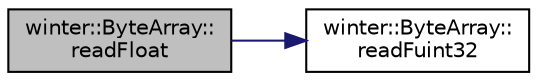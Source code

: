 digraph "winter::ByteArray::readFloat"
{
 // LATEX_PDF_SIZE
  edge [fontname="Helvetica",fontsize="10",labelfontname="Helvetica",labelfontsize="10"];
  node [fontname="Helvetica",fontsize="10",shape=record];
  rankdir="LR";
  Node1 [label="winter::ByteArray::\lreadFloat",height=0.2,width=0.4,color="black", fillcolor="grey75", style="filled", fontcolor="black",tooltip="读取float类型的数据"];
  Node1 -> Node2 [color="midnightblue",fontsize="10",style="solid",fontname="Helvetica"];
  Node2 [label="winter::ByteArray::\lreadFuint32",height=0.2,width=0.4,color="black", fillcolor="white", style="filled",URL="$classwinter_1_1ByteArray.html#a521cf3c04b8b9a22b82af05083ac6a22",tooltip="读取uint32_t类型的数据"];
}
